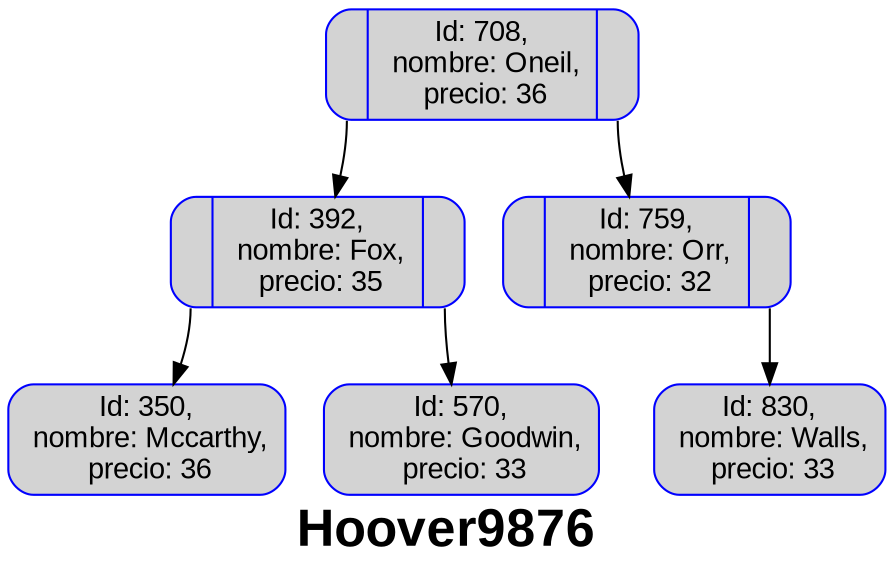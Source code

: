 digraph G { 
rankdir=TB; 
label="Hoover9876"
fontname="Arial Black"
fontsize="25pt"
node[color="blue",style="rounded,filled",fillcolor=lightgray, shape=record, fontname="Arial"];
"nodo708"[label ="<C0>|Id: 708,\n nombre: Oneil,\n precio: 36|<C1> "]; 
"nodo392"[label ="<C0>|Id: 392,\n nombre: Fox,\n precio: 35|<C1> "]; 
"nodo350"[label ="Id: 350,\n nombre: Mccarthy,\n precio: 36"]; 
"nodo392":C0->"nodo350"
"nodo570"[label ="Id: 570,\n nombre: Goodwin,\n precio: 33"]; 
"nodo392":C1->"nodo570"
"nodo708":C0->"nodo392"
"nodo759"[label ="<C0>|Id: 759,\n nombre: Orr,\n precio: 32|<C1> "]; 
"nodo830"[label ="Id: 830,\n nombre: Walls,\n precio: 33"]; 
"nodo759":C1->"nodo830"
"nodo708":C1->"nodo759"
} 
